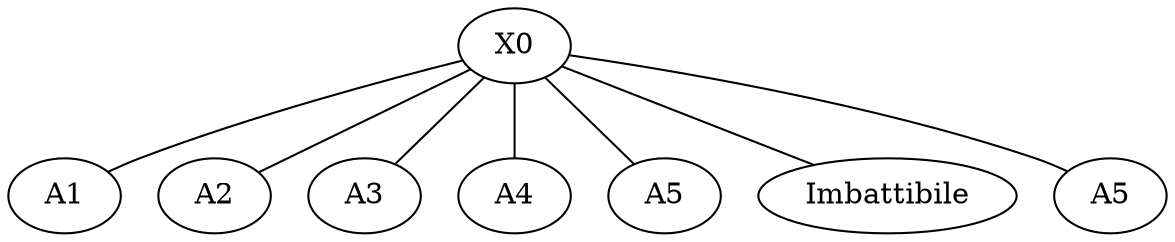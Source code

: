 graph G {

  0 -- {1 2 3 4 5 6 7};

  0 [label=X0, family=0, capital=t, pop=70, soldiers=50, leader=1];
  1 [label=A1, family=1, pop=40, soldiers=60, hold=0.75, leader=2]; // will be discarded, as solder > pop
  2 [label=A2, family=1, pop=40, soldiers=30, hold=0.7];
  3 [label=A3, family=1, pop=40, soldiers=30, hold=0.6];
  4 [label=A4, family=1, pop=40, soldiers=30, hold=0.5];
  5 [label=A5, family=1, pop=40, soldiers=20, hold=0.5, leader=5];
  6 [label=Imbattibile, family=1, pop=100, soldiers=99, hold=0.69, leader=5];
  7 [label=A5, family=1, capital=t, soldiers=0, hold=0.55, leader=10];

}
